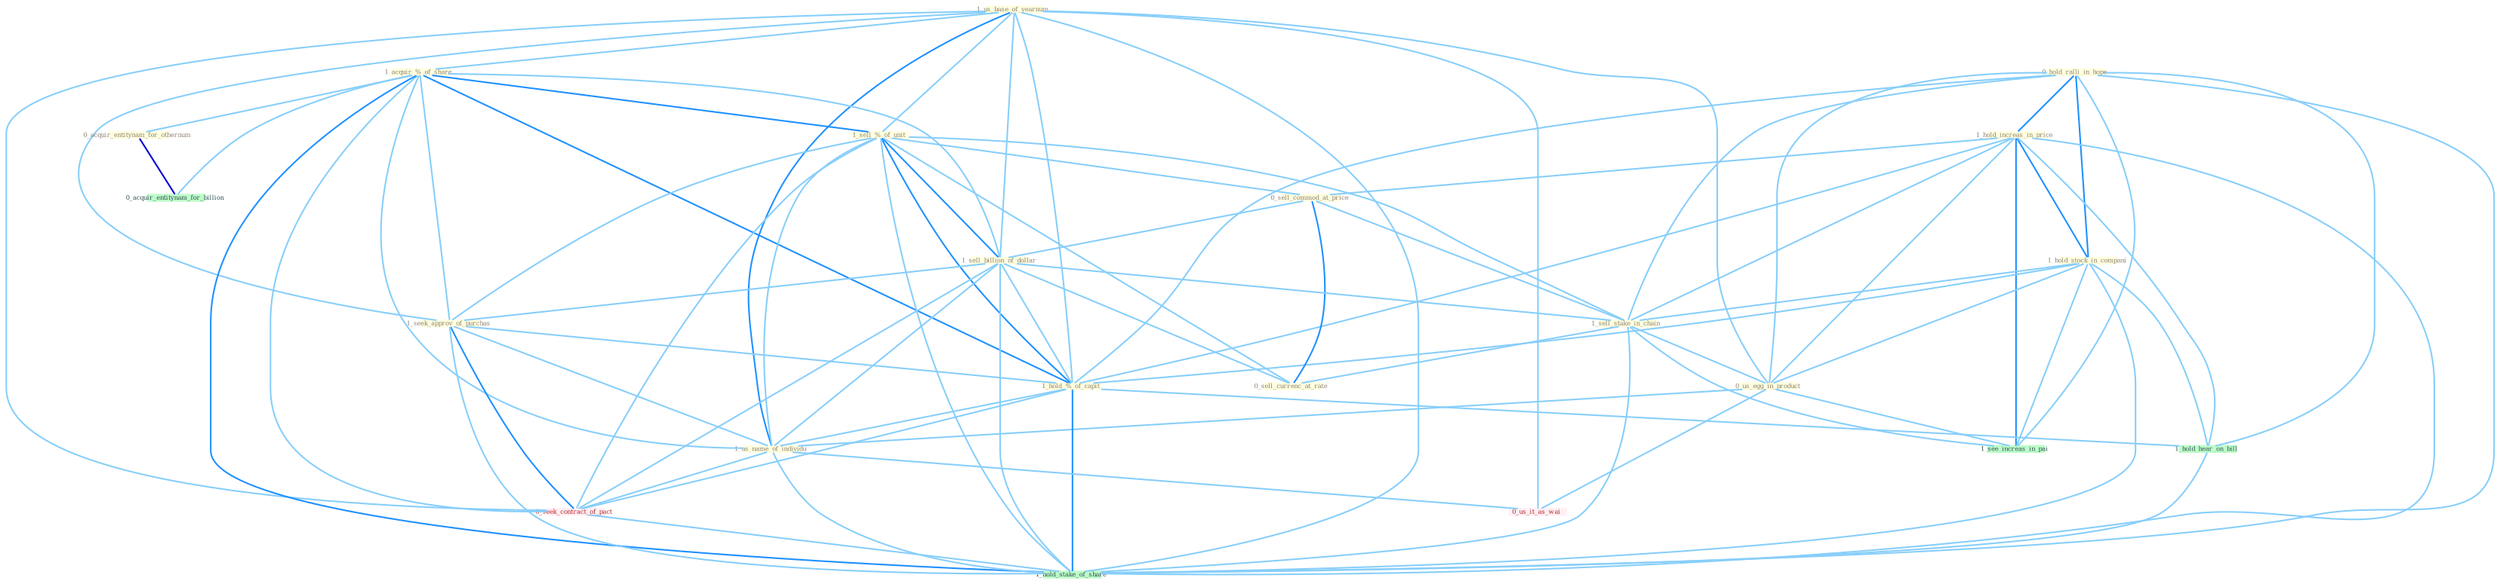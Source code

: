 Graph G{ 
    node
    [shape=polygon,style=filled,width=.5,height=.06,color="#BDFCC9",fixedsize=true,fontsize=4,
    fontcolor="#2f4f4f"];
    {node
    [color="#ffffe0", fontcolor="#8b7d6b"] "1_us_base_of_yearnum " "0_hold_ralli_in_hope " "1_hold_increas_in_price " "1_hold_stock_in_compani " "1_acquir_%_of_share " "1_sell_%_of_unit " "0_sell_commod_at_price " "1_sell_billion_of_dollar " "1_sell_stake_in_chain " "0_us_egg_in_product " "0_sell_currenc_at_rate " "0_acquir_entitynam_for_othernum " "1_seek_approv_of_purchas " "1_hold_%_of_capit " "1_us_name_of_individu "}
{node [color="#fff0f5", fontcolor="#b22222"] "0_seek_contract_of_pact " "0_us_it_as_wai "}
edge [color="#B0E2FF"];

	"1_us_base_of_yearnum " -- "1_acquir_%_of_share " [w="1", color="#87cefa" ];
	"1_us_base_of_yearnum " -- "1_sell_%_of_unit " [w="1", color="#87cefa" ];
	"1_us_base_of_yearnum " -- "1_sell_billion_of_dollar " [w="1", color="#87cefa" ];
	"1_us_base_of_yearnum " -- "0_us_egg_in_product " [w="1", color="#87cefa" ];
	"1_us_base_of_yearnum " -- "1_seek_approv_of_purchas " [w="1", color="#87cefa" ];
	"1_us_base_of_yearnum " -- "1_hold_%_of_capit " [w="1", color="#87cefa" ];
	"1_us_base_of_yearnum " -- "1_us_name_of_individu " [w="2", color="#1e90ff" , len=0.8];
	"1_us_base_of_yearnum " -- "0_seek_contract_of_pact " [w="1", color="#87cefa" ];
	"1_us_base_of_yearnum " -- "0_us_it_as_wai " [w="1", color="#87cefa" ];
	"1_us_base_of_yearnum " -- "1_hold_stake_of_share " [w="1", color="#87cefa" ];
	"0_hold_ralli_in_hope " -- "1_hold_increas_in_price " [w="2", color="#1e90ff" , len=0.8];
	"0_hold_ralli_in_hope " -- "1_hold_stock_in_compani " [w="2", color="#1e90ff" , len=0.8];
	"0_hold_ralli_in_hope " -- "1_sell_stake_in_chain " [w="1", color="#87cefa" ];
	"0_hold_ralli_in_hope " -- "0_us_egg_in_product " [w="1", color="#87cefa" ];
	"0_hold_ralli_in_hope " -- "1_hold_%_of_capit " [w="1", color="#87cefa" ];
	"0_hold_ralli_in_hope " -- "1_see_increas_in_pai " [w="1", color="#87cefa" ];
	"0_hold_ralli_in_hope " -- "1_hold_hear_on_bill " [w="1", color="#87cefa" ];
	"0_hold_ralli_in_hope " -- "1_hold_stake_of_share " [w="1", color="#87cefa" ];
	"1_hold_increas_in_price " -- "1_hold_stock_in_compani " [w="2", color="#1e90ff" , len=0.8];
	"1_hold_increas_in_price " -- "0_sell_commod_at_price " [w="1", color="#87cefa" ];
	"1_hold_increas_in_price " -- "1_sell_stake_in_chain " [w="1", color="#87cefa" ];
	"1_hold_increas_in_price " -- "0_us_egg_in_product " [w="1", color="#87cefa" ];
	"1_hold_increas_in_price " -- "1_hold_%_of_capit " [w="1", color="#87cefa" ];
	"1_hold_increas_in_price " -- "1_see_increas_in_pai " [w="2", color="#1e90ff" , len=0.8];
	"1_hold_increas_in_price " -- "1_hold_hear_on_bill " [w="1", color="#87cefa" ];
	"1_hold_increas_in_price " -- "1_hold_stake_of_share " [w="1", color="#87cefa" ];
	"1_hold_stock_in_compani " -- "1_sell_stake_in_chain " [w="1", color="#87cefa" ];
	"1_hold_stock_in_compani " -- "0_us_egg_in_product " [w="1", color="#87cefa" ];
	"1_hold_stock_in_compani " -- "1_hold_%_of_capit " [w="1", color="#87cefa" ];
	"1_hold_stock_in_compani " -- "1_see_increas_in_pai " [w="1", color="#87cefa" ];
	"1_hold_stock_in_compani " -- "1_hold_hear_on_bill " [w="1", color="#87cefa" ];
	"1_hold_stock_in_compani " -- "1_hold_stake_of_share " [w="1", color="#87cefa" ];
	"1_acquir_%_of_share " -- "1_sell_%_of_unit " [w="2", color="#1e90ff" , len=0.8];
	"1_acquir_%_of_share " -- "1_sell_billion_of_dollar " [w="1", color="#87cefa" ];
	"1_acquir_%_of_share " -- "0_acquir_entitynam_for_othernum " [w="1", color="#87cefa" ];
	"1_acquir_%_of_share " -- "1_seek_approv_of_purchas " [w="1", color="#87cefa" ];
	"1_acquir_%_of_share " -- "1_hold_%_of_capit " [w="2", color="#1e90ff" , len=0.8];
	"1_acquir_%_of_share " -- "1_us_name_of_individu " [w="1", color="#87cefa" ];
	"1_acquir_%_of_share " -- "0_seek_contract_of_pact " [w="1", color="#87cefa" ];
	"1_acquir_%_of_share " -- "0_acquir_entitynam_for_billion " [w="1", color="#87cefa" ];
	"1_acquir_%_of_share " -- "1_hold_stake_of_share " [w="2", color="#1e90ff" , len=0.8];
	"1_sell_%_of_unit " -- "0_sell_commod_at_price " [w="1", color="#87cefa" ];
	"1_sell_%_of_unit " -- "1_sell_billion_of_dollar " [w="2", color="#1e90ff" , len=0.8];
	"1_sell_%_of_unit " -- "1_sell_stake_in_chain " [w="1", color="#87cefa" ];
	"1_sell_%_of_unit " -- "0_sell_currenc_at_rate " [w="1", color="#87cefa" ];
	"1_sell_%_of_unit " -- "1_seek_approv_of_purchas " [w="1", color="#87cefa" ];
	"1_sell_%_of_unit " -- "1_hold_%_of_capit " [w="2", color="#1e90ff" , len=0.8];
	"1_sell_%_of_unit " -- "1_us_name_of_individu " [w="1", color="#87cefa" ];
	"1_sell_%_of_unit " -- "0_seek_contract_of_pact " [w="1", color="#87cefa" ];
	"1_sell_%_of_unit " -- "1_hold_stake_of_share " [w="1", color="#87cefa" ];
	"0_sell_commod_at_price " -- "1_sell_billion_of_dollar " [w="1", color="#87cefa" ];
	"0_sell_commod_at_price " -- "1_sell_stake_in_chain " [w="1", color="#87cefa" ];
	"0_sell_commod_at_price " -- "0_sell_currenc_at_rate " [w="2", color="#1e90ff" , len=0.8];
	"1_sell_billion_of_dollar " -- "1_sell_stake_in_chain " [w="1", color="#87cefa" ];
	"1_sell_billion_of_dollar " -- "0_sell_currenc_at_rate " [w="1", color="#87cefa" ];
	"1_sell_billion_of_dollar " -- "1_seek_approv_of_purchas " [w="1", color="#87cefa" ];
	"1_sell_billion_of_dollar " -- "1_hold_%_of_capit " [w="1", color="#87cefa" ];
	"1_sell_billion_of_dollar " -- "1_us_name_of_individu " [w="1", color="#87cefa" ];
	"1_sell_billion_of_dollar " -- "0_seek_contract_of_pact " [w="1", color="#87cefa" ];
	"1_sell_billion_of_dollar " -- "1_hold_stake_of_share " [w="1", color="#87cefa" ];
	"1_sell_stake_in_chain " -- "0_us_egg_in_product " [w="1", color="#87cefa" ];
	"1_sell_stake_in_chain " -- "0_sell_currenc_at_rate " [w="1", color="#87cefa" ];
	"1_sell_stake_in_chain " -- "1_see_increas_in_pai " [w="1", color="#87cefa" ];
	"1_sell_stake_in_chain " -- "1_hold_stake_of_share " [w="1", color="#87cefa" ];
	"0_us_egg_in_product " -- "1_us_name_of_individu " [w="1", color="#87cefa" ];
	"0_us_egg_in_product " -- "0_us_it_as_wai " [w="1", color="#87cefa" ];
	"0_us_egg_in_product " -- "1_see_increas_in_pai " [w="1", color="#87cefa" ];
	"0_acquir_entitynam_for_othernum " -- "0_acquir_entitynam_for_billion " [w="3", color="#0000cd" , len=0.6];
	"1_seek_approv_of_purchas " -- "1_hold_%_of_capit " [w="1", color="#87cefa" ];
	"1_seek_approv_of_purchas " -- "1_us_name_of_individu " [w="1", color="#87cefa" ];
	"1_seek_approv_of_purchas " -- "0_seek_contract_of_pact " [w="2", color="#1e90ff" , len=0.8];
	"1_seek_approv_of_purchas " -- "1_hold_stake_of_share " [w="1", color="#87cefa" ];
	"1_hold_%_of_capit " -- "1_us_name_of_individu " [w="1", color="#87cefa" ];
	"1_hold_%_of_capit " -- "0_seek_contract_of_pact " [w="1", color="#87cefa" ];
	"1_hold_%_of_capit " -- "1_hold_hear_on_bill " [w="1", color="#87cefa" ];
	"1_hold_%_of_capit " -- "1_hold_stake_of_share " [w="2", color="#1e90ff" , len=0.8];
	"1_us_name_of_individu " -- "0_seek_contract_of_pact " [w="1", color="#87cefa" ];
	"1_us_name_of_individu " -- "0_us_it_as_wai " [w="1", color="#87cefa" ];
	"1_us_name_of_individu " -- "1_hold_stake_of_share " [w="1", color="#87cefa" ];
	"0_seek_contract_of_pact " -- "1_hold_stake_of_share " [w="1", color="#87cefa" ];
	"1_hold_hear_on_bill " -- "1_hold_stake_of_share " [w="1", color="#87cefa" ];
}